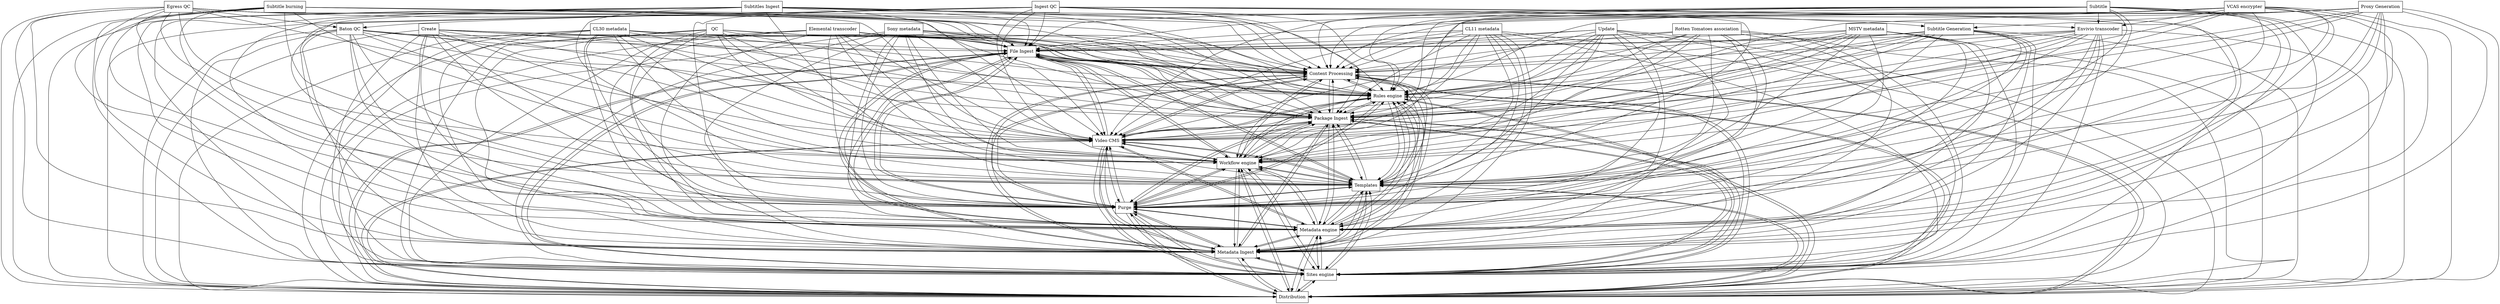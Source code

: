 digraph{
graph [rankdir=TB];
node [shape=box];
edge [arrowhead=normal];
0[label="Subtitle Generation",]
1[label="File Ingest",]
2[label="Sony metadata",]
3[label="Update",]
4[label="Content Processing",]
5[label="Elemental transcoder",]
6[label="CL11 metadata",]
7[label="Distribution",]
8[label="Sites engine",]
9[label="Create",]
10[label="Ingest QC",]
11[label="Subtitle burning",]
12[label="Metadata Ingest",]
13[label="CL30 metadata",]
14[label="VCAS encrypter",]
15[label="Subtitle",]
16[label="MSTV metadata",]
17[label="Egress QC",]
18[label="Rotten Tomatoes association",]
19[label="Metadata engine",]
20[label="Purge",]
21[label="QC",]
22[label="Templates",]
23[label="Baton QC",]
24[label="Workflow engine",]
25[label="Subtitles Ingest",]
26[label="Video CMS",]
27[label="Proxy Generation",]
28[label="Package Ingest",]
29[label="Envivio transcoder",]
30[label="Rules engine",]
0->1[label="",]
0->4[label="",]
0->7[label="",]
0->8[label="",]
0->12[label="",]
0->19[label="",]
0->20[label="",]
0->22[label="",]
0->24[label="",]
0->26[label="",]
0->28[label="",]
0->30[label="",]
1->4[label="",]
1->7[label="",]
1->8[label="",]
1->12[label="",]
1->19[label="",]
1->20[label="",]
1->22[label="",]
1->24[label="",]
1->26[label="",]
1->28[label="",]
1->30[label="",]
2->1[label="",]
2->4[label="",]
2->7[label="",]
2->8[label="",]
2->12[label="",]
2->19[label="",]
2->20[label="",]
2->22[label="",]
2->24[label="",]
2->26[label="",]
2->28[label="",]
2->30[label="",]
3->1[label="",]
3->4[label="",]
3->7[label="",]
3->8[label="",]
3->12[label="",]
3->19[label="",]
3->20[label="",]
3->22[label="",]
3->24[label="",]
3->26[label="",]
3->28[label="",]
3->30[label="",]
4->1[label="",]
4->7[label="",]
4->8[label="",]
4->12[label="",]
4->19[label="",]
4->20[label="",]
4->22[label="",]
4->24[label="",]
4->26[label="",]
4->28[label="",]
4->30[label="",]
5->1[label="",]
5->4[label="",]
5->7[label="",]
5->8[label="",]
5->12[label="",]
5->19[label="",]
5->20[label="",]
5->22[label="",]
5->24[label="",]
5->26[label="",]
5->28[label="",]
5->30[label="",]
6->1[label="",]
6->4[label="",]
6->7[label="",]
6->8[label="",]
6->12[label="",]
6->19[label="",]
6->20[label="",]
6->22[label="",]
6->24[label="",]
6->26[label="",]
6->28[label="",]
6->30[label="",]
7->1[label="",]
7->4[label="",]
7->8[label="",]
7->12[label="",]
7->19[label="",]
7->20[label="",]
7->22[label="",]
7->24[label="",]
7->26[label="",]
7->28[label="",]
7->30[label="",]
8->1[label="",]
8->4[label="",]
8->7[label="",]
8->12[label="",]
8->19[label="",]
8->20[label="",]
8->22[label="",]
8->24[label="",]
8->26[label="",]
8->28[label="",]
8->30[label="",]
9->1[label="",]
9->4[label="",]
9->7[label="",]
9->8[label="",]
9->12[label="",]
9->19[label="",]
9->20[label="",]
9->22[label="",]
9->24[label="",]
9->26[label="",]
9->28[label="",]
9->30[label="",]
10->1[label="",]
10->4[label="",]
10->7[label="",]
10->8[label="",]
10->12[label="",]
10->19[label="",]
10->20[label="",]
10->22[label="",]
10->23[label="",]
10->24[label="",]
10->26[label="",]
10->28[label="",]
10->30[label="",]
11->1[label="",]
11->4[label="",]
11->7[label="",]
11->8[label="",]
11->12[label="",]
11->19[label="",]
11->20[label="",]
11->22[label="",]
11->24[label="",]
11->26[label="",]
11->28[label="",]
11->29[label="",]
11->30[label="",]
12->1[label="",]
12->4[label="",]
12->7[label="",]
12->8[label="",]
12->19[label="",]
12->20[label="",]
12->22[label="",]
12->24[label="",]
12->26[label="",]
12->28[label="",]
12->30[label="",]
13->1[label="",]
13->4[label="",]
13->7[label="",]
13->8[label="",]
13->12[label="",]
13->19[label="",]
13->20[label="",]
13->22[label="",]
13->24[label="",]
13->26[label="",]
13->28[label="",]
13->30[label="",]
14->1[label="",]
14->4[label="",]
14->7[label="",]
14->8[label="",]
14->12[label="",]
14->19[label="",]
14->20[label="",]
14->22[label="",]
14->24[label="",]
14->26[label="",]
14->28[label="",]
14->29[label="",]
14->30[label="",]
15->1[label="",]
15->4[label="",]
15->7[label="",]
15->8[label="",]
15->12[label="",]
15->19[label="",]
15->20[label="",]
15->22[label="",]
15->24[label="",]
15->26[label="",]
15->28[label="",]
15->29[label="",]
15->30[label="",]
16->1[label="",]
16->4[label="",]
16->7[label="",]
16->8[label="",]
16->12[label="",]
16->19[label="",]
16->20[label="",]
16->22[label="",]
16->24[label="",]
16->26[label="",]
16->28[label="",]
16->30[label="",]
17->1[label="",]
17->4[label="",]
17->7[label="",]
17->8[label="",]
17->12[label="",]
17->19[label="",]
17->20[label="",]
17->22[label="",]
17->23[label="",]
17->24[label="",]
17->26[label="",]
17->28[label="",]
17->30[label="",]
18->1[label="",]
18->4[label="",]
18->7[label="",]
18->8[label="",]
18->12[label="",]
18->19[label="",]
18->20[label="",]
18->22[label="",]
18->24[label="",]
18->26[label="",]
18->28[label="",]
18->30[label="",]
19->1[label="",]
19->4[label="",]
19->7[label="",]
19->8[label="",]
19->12[label="",]
19->20[label="",]
19->22[label="",]
19->24[label="",]
19->26[label="",]
19->28[label="",]
19->30[label="",]
20->1[label="",]
20->4[label="",]
20->7[label="",]
20->8[label="",]
20->12[label="",]
20->19[label="",]
20->22[label="",]
20->24[label="",]
20->26[label="",]
20->28[label="",]
20->30[label="",]
21->1[label="",]
21->4[label="",]
21->7[label="",]
21->8[label="",]
21->12[label="",]
21->19[label="",]
21->20[label="",]
21->22[label="",]
21->24[label="",]
21->26[label="",]
21->28[label="",]
21->30[label="",]
22->1[label="",]
22->4[label="",]
22->7[label="",]
22->8[label="",]
22->12[label="",]
22->19[label="",]
22->20[label="",]
22->24[label="",]
22->26[label="",]
22->28[label="",]
22->30[label="",]
23->1[label="",]
23->4[label="",]
23->7[label="",]
23->8[label="",]
23->12[label="",]
23->19[label="",]
23->20[label="",]
23->22[label="",]
23->24[label="",]
23->26[label="",]
23->28[label="",]
23->30[label="",]
24->1[label="",]
24->4[label="",]
24->7[label="",]
24->8[label="",]
24->12[label="",]
24->19[label="",]
24->20[label="",]
24->22[label="",]
24->26[label="",]
24->28[label="",]
24->30[label="",]
25->0[label="",]
25->1[label="",]
25->4[label="",]
25->7[label="",]
25->8[label="",]
25->12[label="",]
25->19[label="",]
25->20[label="",]
25->22[label="",]
25->24[label="",]
25->26[label="",]
25->28[label="",]
25->30[label="",]
26->1[label="",]
26->4[label="",]
26->7[label="",]
26->8[label="",]
26->12[label="",]
26->19[label="",]
26->20[label="",]
26->22[label="",]
26->24[label="",]
26->28[label="",]
26->30[label="",]
27->0[label="",]
27->1[label="",]
27->4[label="",]
27->7[label="",]
27->8[label="",]
27->12[label="",]
27->19[label="",]
27->20[label="",]
27->22[label="",]
27->24[label="",]
27->26[label="",]
27->28[label="",]
27->30[label="",]
28->1[label="",]
28->4[label="",]
28->7[label="",]
28->8[label="",]
28->12[label="",]
28->19[label="",]
28->20[label="",]
28->22[label="",]
28->24[label="",]
28->26[label="",]
28->30[label="",]
29->1[label="",]
29->4[label="",]
29->7[label="",]
29->8[label="",]
29->12[label="",]
29->19[label="",]
29->20[label="",]
29->22[label="",]
29->24[label="",]
29->26[label="",]
29->28[label="",]
29->30[label="",]
30->1[label="",]
30->4[label="",]
30->7[label="",]
30->8[label="",]
30->12[label="",]
30->19[label="",]
30->20[label="",]
30->22[label="",]
30->24[label="",]
30->26[label="",]
30->28[label="",]
}
